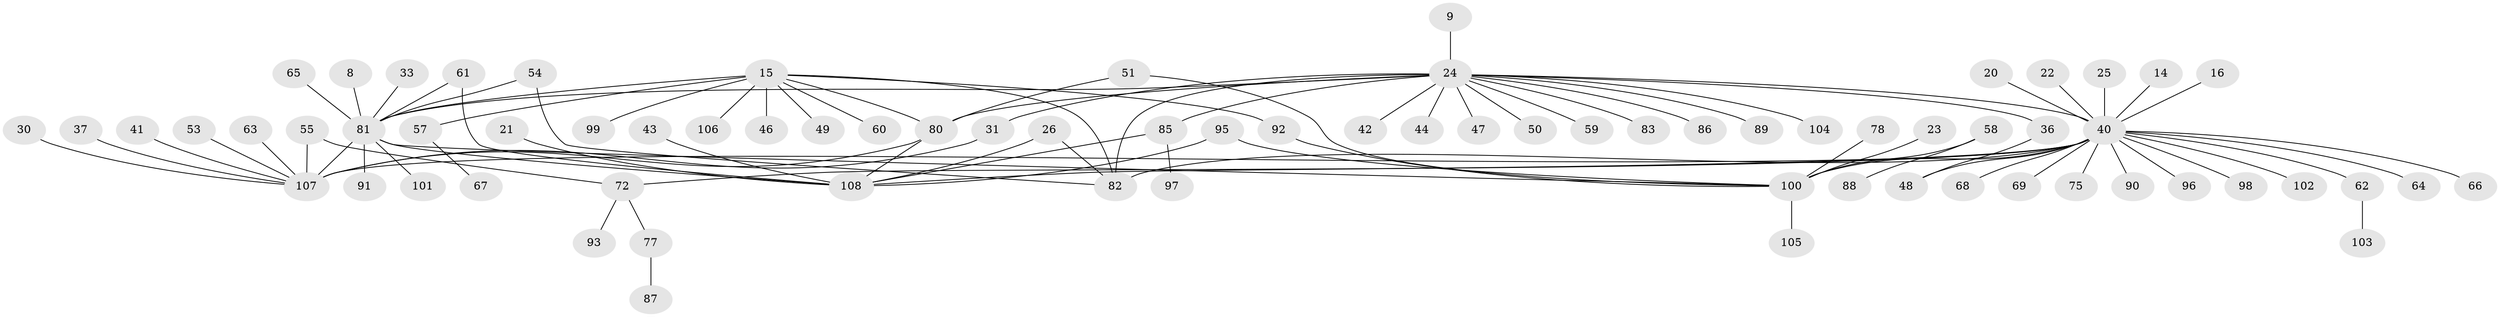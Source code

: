// original degree distribution, {12: 0.018518518518518517, 20: 0.009259259259259259, 4: 0.037037037037037035, 14: 0.009259259259259259, 17: 0.009259259259259259, 6: 0.009259259259259259, 3: 0.1388888888888889, 1: 0.5185185185185185, 2: 0.19444444444444445, 9: 0.009259259259259259, 16: 0.009259259259259259, 8: 0.009259259259259259, 7: 0.009259259259259259, 5: 0.018518518518518517}
// Generated by graph-tools (version 1.1) at 2025/51/03/04/25 21:51:13]
// undirected, 75 vertices, 92 edges
graph export_dot {
graph [start="1"]
  node [color=gray90,style=filled];
  8;
  9;
  14;
  15 [super="+11"];
  16;
  20;
  21;
  22;
  23;
  24 [super="+1"];
  25;
  26;
  30;
  31;
  33;
  36;
  37;
  40 [super="+38+4"];
  41;
  42;
  43 [super="+18"];
  44;
  46;
  47;
  48;
  49;
  50;
  51;
  53;
  54;
  55;
  57 [super="+56"];
  58;
  59;
  60;
  61 [super="+52"];
  62 [super="+7"];
  63;
  64;
  65;
  66;
  67;
  68;
  69;
  72 [super="+3+19"];
  75 [super="+10"];
  77;
  78;
  80 [super="+71"];
  81 [super="+5"];
  82 [super="+45"];
  83;
  85;
  86;
  87;
  88;
  89;
  90;
  91;
  92;
  93;
  95 [super="+76"];
  96;
  97;
  98;
  99;
  100 [super="+12+84"];
  101;
  102;
  103;
  104 [super="+28"];
  105;
  106;
  107 [super="+94"];
  108 [super="+79+6"];
  8 -- 81;
  9 -- 24;
  14 -- 40;
  15 -- 82;
  15 -- 92;
  15 -- 99;
  15 -- 106;
  15 -- 46;
  15 -- 80;
  15 -- 49;
  15 -- 60;
  15 -- 81 [weight=2];
  15 -- 57;
  16 -- 40;
  20 -- 40;
  21 -- 108;
  22 -- 40;
  23 -- 100;
  24 -- 31;
  24 -- 36;
  24 -- 40 [weight=4];
  24 -- 42;
  24 -- 47;
  24 -- 50;
  24 -- 59;
  24 -- 80 [weight=2];
  24 -- 81 [weight=3];
  24 -- 85 [weight=2];
  24 -- 44;
  24 -- 83;
  24 -- 86;
  24 -- 89;
  24 -- 82 [weight=2];
  24 -- 104;
  25 -- 40;
  26 -- 82;
  26 -- 108;
  30 -- 107;
  31 -- 107;
  33 -- 81;
  36 -- 48;
  37 -- 107;
  40 -- 64;
  40 -- 66;
  40 -- 68;
  40 -- 69;
  40 -- 72;
  40 -- 82 [weight=2];
  40 -- 90;
  40 -- 96;
  40 -- 98;
  40 -- 100 [weight=3];
  40 -- 102;
  40 -- 107 [weight=3];
  40 -- 108;
  40 -- 48;
  40 -- 62;
  40 -- 75;
  41 -- 107;
  43 -- 108;
  51 -- 80;
  51 -- 100;
  53 -- 107;
  54 -- 82;
  54 -- 81;
  55 -- 72;
  55 -- 107;
  57 -- 67;
  58 -- 88;
  58 -- 100;
  61 -- 81;
  61 -- 108 [weight=2];
  62 -- 103;
  63 -- 107;
  65 -- 81;
  72 -- 93;
  72 -- 77;
  77 -- 87;
  78 -- 100;
  80 -- 108;
  80 -- 107;
  81 -- 100 [weight=2];
  81 -- 101;
  81 -- 91;
  81 -- 108;
  81 -- 107 [weight=2];
  85 -- 97;
  85 -- 108;
  92 -- 100;
  95 -- 108;
  95 -- 100;
  100 -- 105;
}
